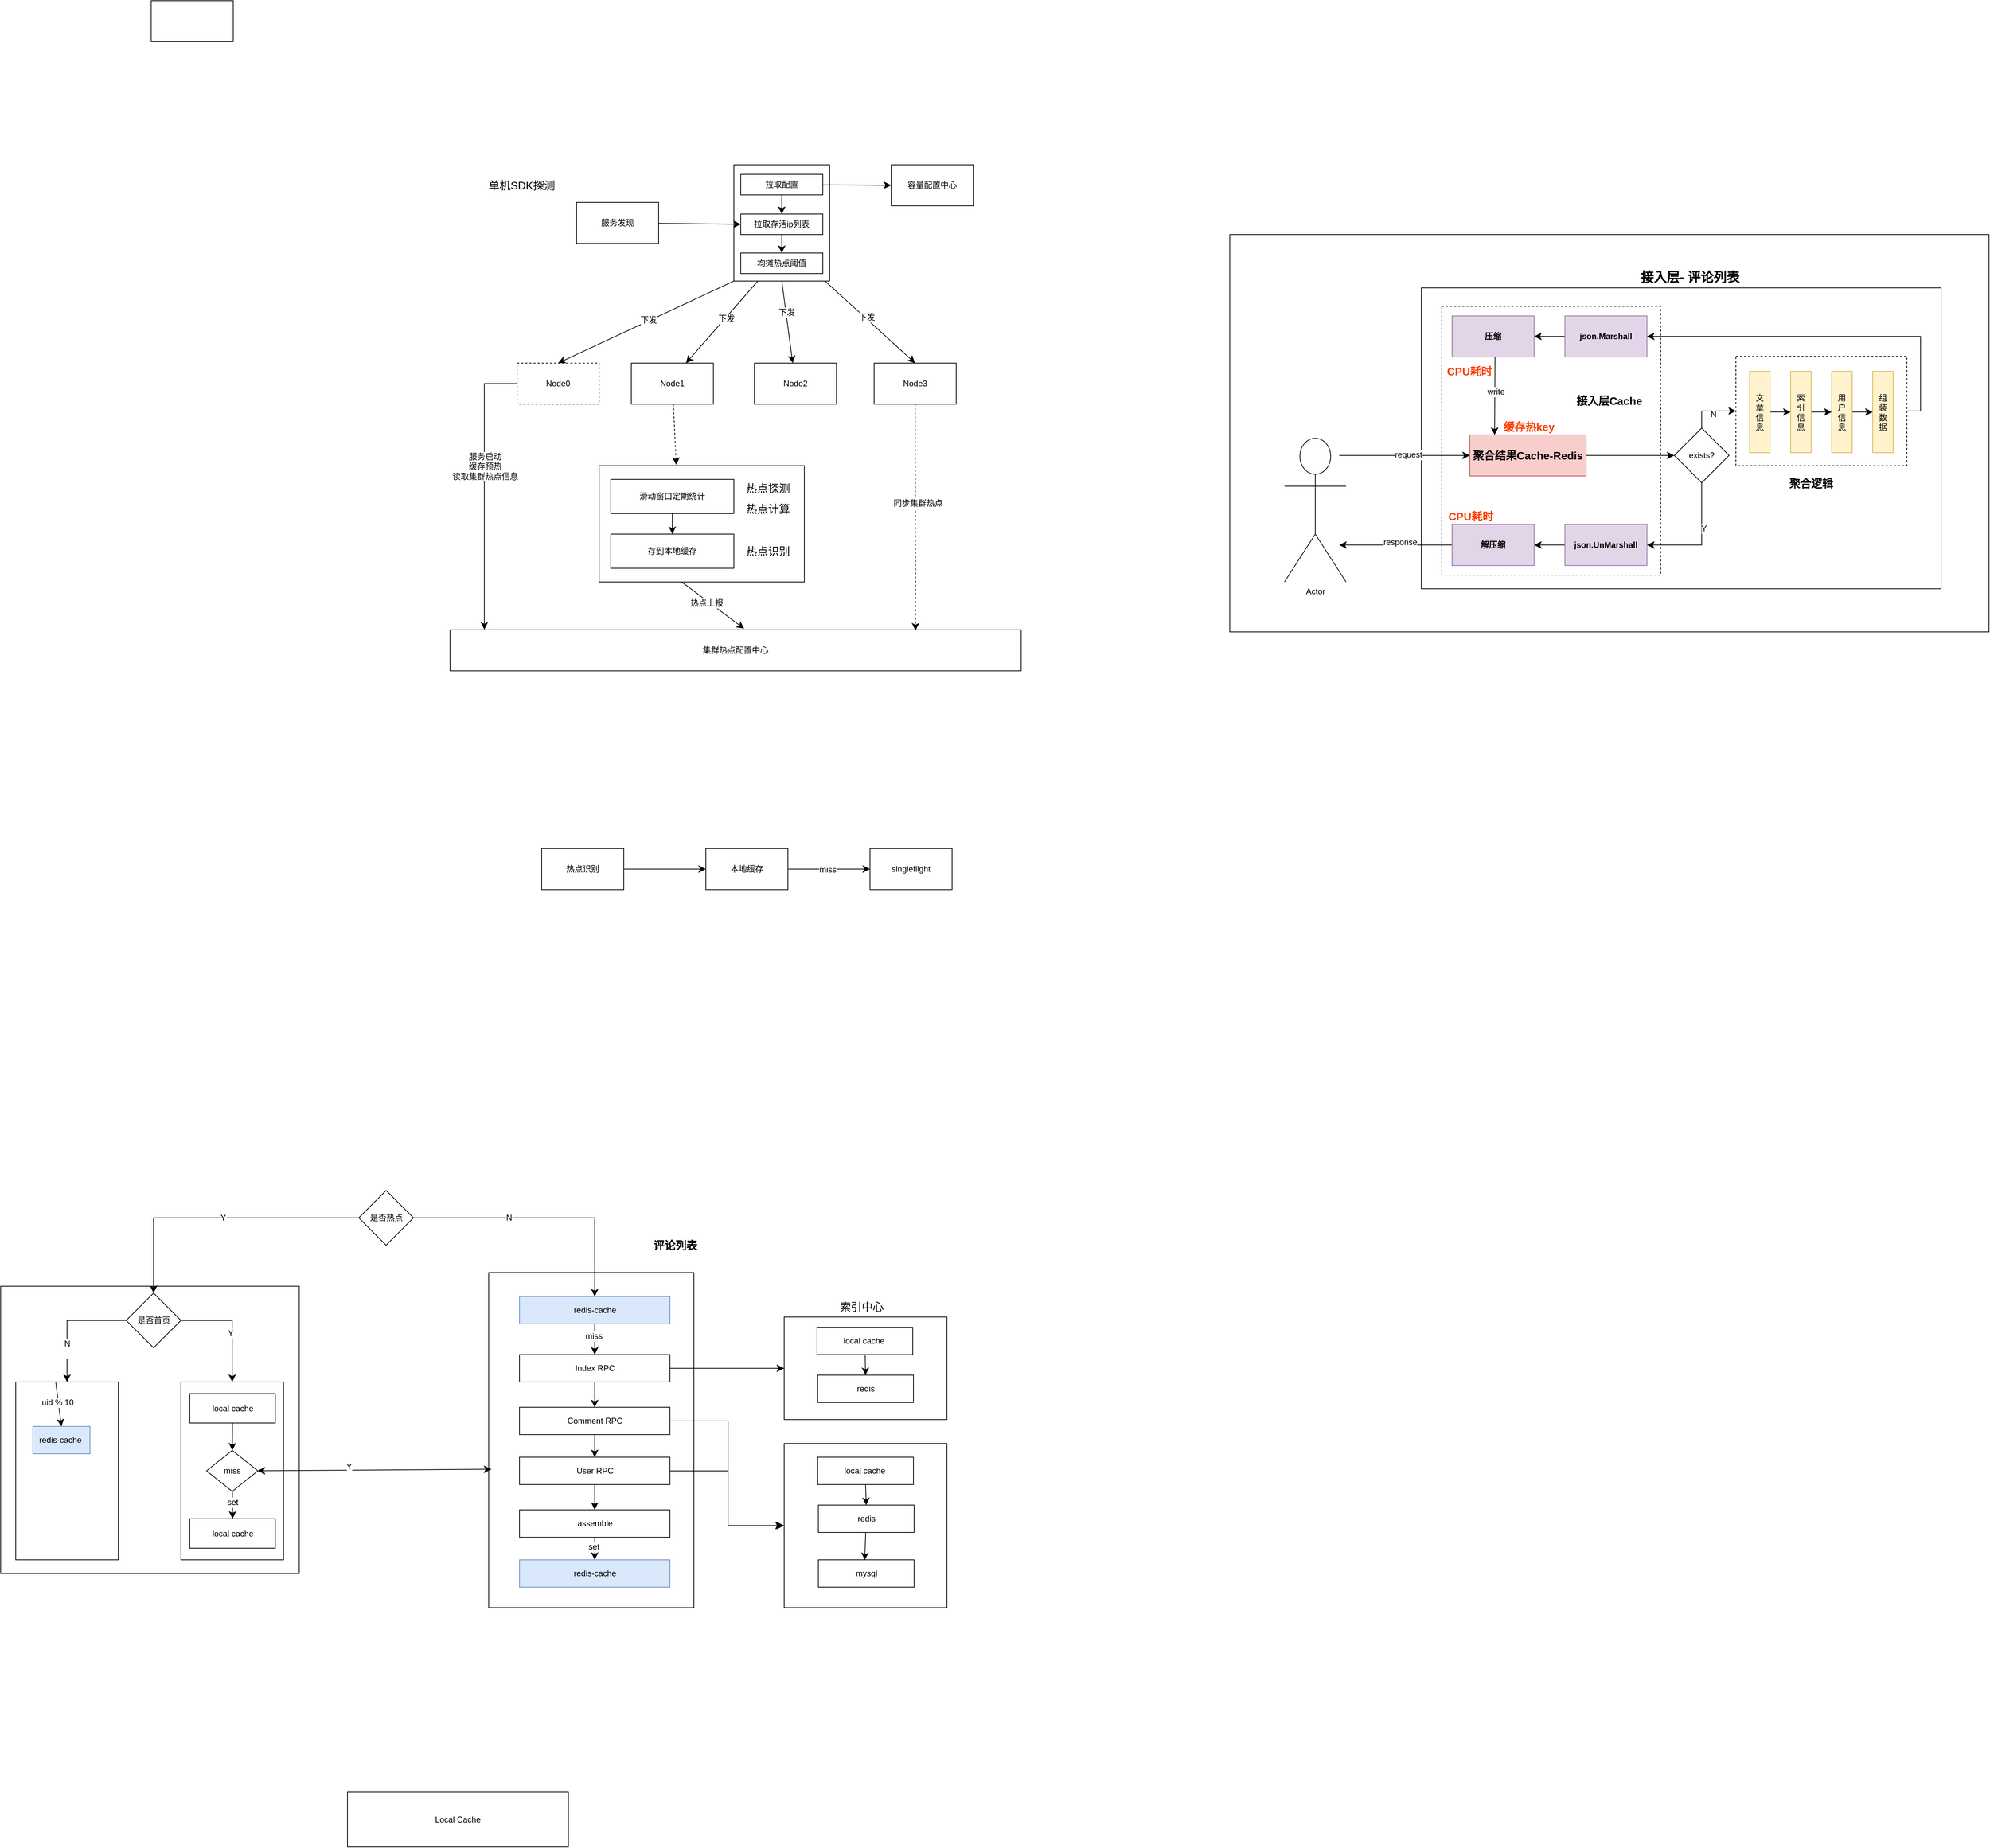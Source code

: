 <mxfile version="24.7.13">
  <diagram name="第 1 页" id="S2a_Qh1WlyxFz3XpLmjt">
    <mxGraphModel dx="2099" dy="2037" grid="1" gridSize="10" guides="1" tooltips="1" connect="1" arrows="1" fold="1" page="1" pageScale="1" pageWidth="827" pageHeight="1169" math="0" shadow="0">
      <root>
        <mxCell id="0" />
        <mxCell id="1" parent="0" />
        <mxCell id="MYXWKOjgjZzfKANsF2qz-96" value="" style="rounded=0;whiteSpace=wrap;html=1;" vertex="1" parent="1">
          <mxGeometry x="1360" y="192" width="1110" height="581" as="geometry" />
        </mxCell>
        <mxCell id="MYXWKOjgjZzfKANsF2qz-1" value="" style="rounded=0;whiteSpace=wrap;html=1;" vertex="1" parent="1">
          <mxGeometry x="1640" y="270" width="760" height="440" as="geometry" />
        </mxCell>
        <mxCell id="MYXWKOjgjZzfKANsF2qz-80" value="" style="rounded=0;whiteSpace=wrap;html=1;dashed=1;" vertex="1" parent="1">
          <mxGeometry x="1670" y="297" width="320" height="393" as="geometry" />
        </mxCell>
        <mxCell id="y-bz2ffvv3kcDiEg6pq3-2" style="edgeStyle=none;curved=1;rounded=0;orthogonalLoop=1;jettySize=auto;html=1;fontSize=12;startSize=8;endSize=8;exitX=0.25;exitY=1;exitDx=0;exitDy=0;" parent="1" source="y-bz2ffvv3kcDiEg6pq3-1" edge="1">
          <mxGeometry relative="1" as="geometry">
            <mxPoint x="565" y="380" as="targetPoint" />
          </mxGeometry>
        </mxCell>
        <mxCell id="y-bz2ffvv3kcDiEg6pq3-4" value="下发" style="edgeLabel;html=1;align=center;verticalAlign=middle;resizable=0;points=[];fontSize=12;" parent="y-bz2ffvv3kcDiEg6pq3-2" vertex="1" connectable="0">
          <mxGeometry x="-0.096" y="1" relative="1" as="geometry">
            <mxPoint as="offset" />
          </mxGeometry>
        </mxCell>
        <mxCell id="y-bz2ffvv3kcDiEg6pq3-7" style="edgeStyle=none;curved=1;rounded=0;orthogonalLoop=1;jettySize=auto;html=1;fontSize=12;startSize=8;endSize=8;exitX=0.5;exitY=1;exitDx=0;exitDy=0;" parent="1" source="y-bz2ffvv3kcDiEg6pq3-1" target="y-bz2ffvv3kcDiEg6pq3-5" edge="1">
          <mxGeometry relative="1" as="geometry" />
        </mxCell>
        <mxCell id="y-bz2ffvv3kcDiEg6pq3-16" value="下发" style="edgeLabel;html=1;align=center;verticalAlign=middle;resizable=0;points=[];fontSize=12;" parent="y-bz2ffvv3kcDiEg6pq3-7" vertex="1" connectable="0">
          <mxGeometry x="-0.231" y="1" relative="1" as="geometry">
            <mxPoint as="offset" />
          </mxGeometry>
        </mxCell>
        <mxCell id="y-bz2ffvv3kcDiEg6pq3-8" style="edgeStyle=none;curved=1;rounded=0;orthogonalLoop=1;jettySize=auto;html=1;entryX=0.5;entryY=0;entryDx=0;entryDy=0;fontSize=12;startSize=8;endSize=8;exitX=0.938;exitY=0.99;exitDx=0;exitDy=0;exitPerimeter=0;" parent="1" source="y-bz2ffvv3kcDiEg6pq3-1" target="y-bz2ffvv3kcDiEg6pq3-6" edge="1">
          <mxGeometry relative="1" as="geometry" />
        </mxCell>
        <mxCell id="y-bz2ffvv3kcDiEg6pq3-17" value="下发" style="edgeLabel;html=1;align=center;verticalAlign=middle;resizable=0;points=[];fontSize=12;" parent="y-bz2ffvv3kcDiEg6pq3-8" vertex="1" connectable="0">
          <mxGeometry x="-0.084" y="1" relative="1" as="geometry">
            <mxPoint y="-1" as="offset" />
          </mxGeometry>
        </mxCell>
        <mxCell id="AdxYsyamv9uiAGiULzO7-80" style="edgeStyle=none;curved=1;rounded=0;orthogonalLoop=1;jettySize=auto;html=1;entryX=0.5;entryY=0;entryDx=0;entryDy=0;fontSize=12;startSize=8;endSize=8;exitX=0;exitY=1;exitDx=0;exitDy=0;" parent="1" source="y-bz2ffvv3kcDiEg6pq3-1" target="AdxYsyamv9uiAGiULzO7-76" edge="1">
          <mxGeometry relative="1" as="geometry" />
        </mxCell>
        <mxCell id="AdxYsyamv9uiAGiULzO7-81" value="下发" style="edgeLabel;html=1;align=center;verticalAlign=middle;resizable=0;points=[];fontSize=12;" parent="AdxYsyamv9uiAGiULzO7-80" vertex="1" connectable="0">
          <mxGeometry x="-0.031" y="-2" relative="1" as="geometry">
            <mxPoint as="offset" />
          </mxGeometry>
        </mxCell>
        <mxCell id="y-bz2ffvv3kcDiEg6pq3-1" value="" style="rounded=0;whiteSpace=wrap;html=1;" parent="1" vertex="1">
          <mxGeometry x="635" y="90" width="140" height="170" as="geometry" />
        </mxCell>
        <mxCell id="y-bz2ffvv3kcDiEg6pq3-25" style="edgeStyle=none;curved=1;rounded=0;orthogonalLoop=1;jettySize=auto;html=1;entryX=0.376;entryY=-0.007;entryDx=0;entryDy=0;fontSize=12;startSize=8;endSize=8;dashed=1;entryPerimeter=0;" parent="1" source="y-bz2ffvv3kcDiEg6pq3-3" target="y-bz2ffvv3kcDiEg6pq3-24" edge="1">
          <mxGeometry relative="1" as="geometry" />
        </mxCell>
        <mxCell id="y-bz2ffvv3kcDiEg6pq3-3" value="Node1" style="rounded=0;whiteSpace=wrap;html=1;" parent="1" vertex="1">
          <mxGeometry x="485" y="380" width="120" height="60" as="geometry" />
        </mxCell>
        <mxCell id="y-bz2ffvv3kcDiEg6pq3-5" value="Node2" style="rounded=0;whiteSpace=wrap;html=1;" parent="1" vertex="1">
          <mxGeometry x="665" y="380" width="120" height="60" as="geometry" />
        </mxCell>
        <mxCell id="y-bz2ffvv3kcDiEg6pq3-6" value="Node3" style="rounded=0;whiteSpace=wrap;html=1;" parent="1" vertex="1">
          <mxGeometry x="840" y="380" width="120" height="60" as="geometry" />
        </mxCell>
        <mxCell id="y-bz2ffvv3kcDiEg6pq3-10" style="edgeStyle=none;curved=1;rounded=0;orthogonalLoop=1;jettySize=auto;html=1;fontSize=12;startSize=8;endSize=8;entryX=0;entryY=0.5;entryDx=0;entryDy=0;" parent="1" source="y-bz2ffvv3kcDiEg6pq3-9" target="y-bz2ffvv3kcDiEg6pq3-14" edge="1">
          <mxGeometry relative="1" as="geometry">
            <mxPoint x="625" y="220" as="targetPoint" />
          </mxGeometry>
        </mxCell>
        <mxCell id="y-bz2ffvv3kcDiEg6pq3-9" value="服务发现" style="rounded=0;whiteSpace=wrap;html=1;" parent="1" vertex="1">
          <mxGeometry x="405" y="145" width="120" height="60" as="geometry" />
        </mxCell>
        <mxCell id="y-bz2ffvv3kcDiEg6pq3-13" style="edgeStyle=none;curved=1;rounded=0;orthogonalLoop=1;jettySize=auto;html=1;entryX=0;entryY=0.5;entryDx=0;entryDy=0;fontSize=12;startSize=8;endSize=8;" parent="1" source="y-bz2ffvv3kcDiEg6pq3-11" target="y-bz2ffvv3kcDiEg6pq3-12" edge="1">
          <mxGeometry relative="1" as="geometry" />
        </mxCell>
        <mxCell id="y-bz2ffvv3kcDiEg6pq3-15" value="" style="edgeStyle=none;curved=1;rounded=0;orthogonalLoop=1;jettySize=auto;html=1;fontSize=12;startSize=8;endSize=8;" parent="1" source="y-bz2ffvv3kcDiEg6pq3-11" target="y-bz2ffvv3kcDiEg6pq3-14" edge="1">
          <mxGeometry relative="1" as="geometry" />
        </mxCell>
        <mxCell id="y-bz2ffvv3kcDiEg6pq3-11" value="拉取配置" style="rounded=0;whiteSpace=wrap;html=1;" parent="1" vertex="1">
          <mxGeometry x="645" y="104" width="120" height="30" as="geometry" />
        </mxCell>
        <mxCell id="y-bz2ffvv3kcDiEg6pq3-12" value="容量配置中心" style="rounded=0;whiteSpace=wrap;html=1;" parent="1" vertex="1">
          <mxGeometry x="865" y="90" width="120" height="60" as="geometry" />
        </mxCell>
        <mxCell id="y-bz2ffvv3kcDiEg6pq3-21" style="edgeStyle=none;curved=1;rounded=0;orthogonalLoop=1;jettySize=auto;html=1;entryX=0.5;entryY=0;entryDx=0;entryDy=0;fontSize=12;startSize=8;endSize=8;" parent="1" source="y-bz2ffvv3kcDiEg6pq3-14" target="y-bz2ffvv3kcDiEg6pq3-18" edge="1">
          <mxGeometry relative="1" as="geometry" />
        </mxCell>
        <mxCell id="y-bz2ffvv3kcDiEg6pq3-14" value="拉取存活ip列表" style="rounded=0;whiteSpace=wrap;html=1;" parent="1" vertex="1">
          <mxGeometry x="645" y="162" width="120" height="30" as="geometry" />
        </mxCell>
        <mxCell id="y-bz2ffvv3kcDiEg6pq3-18" value="均摊热点阈值" style="rounded=0;whiteSpace=wrap;html=1;" parent="1" vertex="1">
          <mxGeometry x="645" y="219" width="120" height="30" as="geometry" />
        </mxCell>
        <mxCell id="y-bz2ffvv3kcDiEg6pq3-20" value="单机SDK探测" style="text;html=1;align=center;verticalAlign=middle;whiteSpace=wrap;rounded=0;fontSize=16;" parent="1" vertex="1">
          <mxGeometry x="275" y="95" width="100" height="50" as="geometry" />
        </mxCell>
        <mxCell id="y-bz2ffvv3kcDiEg6pq3-31" value="" style="edgeStyle=none;curved=1;rounded=0;orthogonalLoop=1;jettySize=auto;html=1;fontSize=12;startSize=8;endSize=8;exitX=0.397;exitY=0.993;exitDx=0;exitDy=0;exitPerimeter=0;entryX=0.515;entryY=-0.028;entryDx=0;entryDy=0;entryPerimeter=0;" parent="1" source="y-bz2ffvv3kcDiEg6pq3-24" target="y-bz2ffvv3kcDiEg6pq3-30" edge="1">
          <mxGeometry relative="1" as="geometry" />
        </mxCell>
        <mxCell id="y-bz2ffvv3kcDiEg6pq3-35" value="热点上报" style="edgeLabel;html=1;align=center;verticalAlign=middle;resizable=0;points=[];fontSize=12;" parent="y-bz2ffvv3kcDiEg6pq3-31" vertex="1" connectable="0">
          <mxGeometry x="-0.159" y="-3" relative="1" as="geometry">
            <mxPoint as="offset" />
          </mxGeometry>
        </mxCell>
        <mxCell id="y-bz2ffvv3kcDiEg6pq3-24" value="" style="rounded=0;whiteSpace=wrap;html=1;" parent="1" vertex="1">
          <mxGeometry x="438" y="530" width="300" height="170" as="geometry" />
        </mxCell>
        <mxCell id="y-bz2ffvv3kcDiEg6pq3-28" value="" style="edgeStyle=none;curved=1;rounded=0;orthogonalLoop=1;jettySize=auto;html=1;fontSize=12;startSize=8;endSize=8;" parent="1" source="y-bz2ffvv3kcDiEg6pq3-26" target="y-bz2ffvv3kcDiEg6pq3-27" edge="1">
          <mxGeometry relative="1" as="geometry" />
        </mxCell>
        <mxCell id="y-bz2ffvv3kcDiEg6pq3-26" value="滑动窗口定期统计" style="rounded=0;whiteSpace=wrap;html=1;" parent="1" vertex="1">
          <mxGeometry x="455" y="550" width="180" height="50" as="geometry" />
        </mxCell>
        <mxCell id="y-bz2ffvv3kcDiEg6pq3-27" value="存到本地缓存" style="rounded=0;whiteSpace=wrap;html=1;" parent="1" vertex="1">
          <mxGeometry x="455" y="630" width="180" height="50" as="geometry" />
        </mxCell>
        <mxCell id="y-bz2ffvv3kcDiEg6pq3-30" value="集群热点配置中心" style="whiteSpace=wrap;html=1;rounded=0;" parent="1" vertex="1">
          <mxGeometry x="220" y="770" width="835" height="60" as="geometry" />
        </mxCell>
        <mxCell id="y-bz2ffvv3kcDiEg6pq3-36" value="热点计算" style="text;html=1;align=center;verticalAlign=middle;whiteSpace=wrap;rounded=0;fontSize=16;" parent="1" vertex="1">
          <mxGeometry x="645" y="578" width="80" height="30" as="geometry" />
        </mxCell>
        <mxCell id="y-bz2ffvv3kcDiEg6pq3-37" value="热点探测" style="text;html=1;align=center;verticalAlign=middle;whiteSpace=wrap;rounded=0;fontSize=16;" parent="1" vertex="1">
          <mxGeometry x="645" y="548" width="80" height="30" as="geometry" />
        </mxCell>
        <mxCell id="y-bz2ffvv3kcDiEg6pq3-38" value="热点识别" style="text;html=1;align=center;verticalAlign=middle;whiteSpace=wrap;rounded=0;fontSize=16;" parent="1" vertex="1">
          <mxGeometry x="645" y="640" width="80" height="30" as="geometry" />
        </mxCell>
        <mxCell id="AdxYsyamv9uiAGiULzO7-1" value="" style="rounded=0;whiteSpace=wrap;html=1;" parent="1" vertex="1">
          <mxGeometry x="276.5" y="1710" width="300" height="490" as="geometry" />
        </mxCell>
        <mxCell id="AdxYsyamv9uiAGiULzO7-2" value="&lt;b style=&quot;&quot;&gt;&lt;font style=&quot;font-size: 16px;&quot;&gt;评论列表&lt;/font&gt;&lt;/b&gt;" style="text;html=1;align=center;verticalAlign=middle;whiteSpace=wrap;rounded=0;fontSize=16;" parent="1" vertex="1">
          <mxGeometry x="461.5" y="1640" width="175" height="60" as="geometry" />
        </mxCell>
        <mxCell id="AdxYsyamv9uiAGiULzO7-5" value="" style="edgeStyle=none;curved=1;rounded=0;orthogonalLoop=1;jettySize=auto;html=1;fontSize=12;startSize=8;endSize=8;" parent="1" source="AdxYsyamv9uiAGiULzO7-3" target="AdxYsyamv9uiAGiULzO7-4" edge="1">
          <mxGeometry relative="1" as="geometry" />
        </mxCell>
        <mxCell id="AdxYsyamv9uiAGiULzO7-14" value="" style="edgeStyle=none;curved=1;rounded=0;orthogonalLoop=1;jettySize=auto;html=1;fontSize=12;startSize=8;endSize=8;" parent="1" source="AdxYsyamv9uiAGiULzO7-3" target="AdxYsyamv9uiAGiULzO7-13" edge="1">
          <mxGeometry relative="1" as="geometry" />
        </mxCell>
        <mxCell id="AdxYsyamv9uiAGiULzO7-3" value="Index RPC" style="rounded=0;whiteSpace=wrap;html=1;" parent="1" vertex="1">
          <mxGeometry x="321.5" y="1830" width="220" height="40" as="geometry" />
        </mxCell>
        <mxCell id="AdxYsyamv9uiAGiULzO7-7" value="" style="edgeStyle=none;curved=1;rounded=0;orthogonalLoop=1;jettySize=auto;html=1;fontSize=12;startSize=8;endSize=8;" parent="1" source="AdxYsyamv9uiAGiULzO7-4" target="AdxYsyamv9uiAGiULzO7-6" edge="1">
          <mxGeometry relative="1" as="geometry" />
        </mxCell>
        <mxCell id="AdxYsyamv9uiAGiULzO7-21" style="edgeStyle=orthogonalEdgeStyle;rounded=0;orthogonalLoop=1;jettySize=auto;html=1;entryX=0;entryY=0.5;entryDx=0;entryDy=0;fontSize=12;startSize=8;endSize=8;exitX=1;exitY=0.5;exitDx=0;exitDy=0;" parent="1" source="AdxYsyamv9uiAGiULzO7-4" target="AdxYsyamv9uiAGiULzO7-20" edge="1">
          <mxGeometry relative="1" as="geometry">
            <Array as="points">
              <mxPoint x="626.5" y="1927" />
              <mxPoint x="626.5" y="2080" />
            </Array>
          </mxGeometry>
        </mxCell>
        <mxCell id="AdxYsyamv9uiAGiULzO7-4" value="Comment RPC" style="rounded=0;whiteSpace=wrap;html=1;" parent="1" vertex="1">
          <mxGeometry x="321.5" y="1907" width="220" height="40" as="geometry" />
        </mxCell>
        <mxCell id="AdxYsyamv9uiAGiULzO7-9" value="" style="edgeStyle=none;curved=1;rounded=0;orthogonalLoop=1;jettySize=auto;html=1;fontSize=12;startSize=8;endSize=8;" parent="1" source="AdxYsyamv9uiAGiULzO7-6" target="AdxYsyamv9uiAGiULzO7-8" edge="1">
          <mxGeometry relative="1" as="geometry" />
        </mxCell>
        <mxCell id="AdxYsyamv9uiAGiULzO7-22" style="edgeStyle=orthogonalEdgeStyle;rounded=0;orthogonalLoop=1;jettySize=auto;html=1;fontSize=12;startSize=8;endSize=8;" parent="1" source="AdxYsyamv9uiAGiULzO7-6" edge="1">
          <mxGeometry relative="1" as="geometry">
            <mxPoint x="706.5" y="2080" as="targetPoint" />
            <Array as="points">
              <mxPoint x="626.5" y="2000" />
              <mxPoint x="626.5" y="2080" />
            </Array>
          </mxGeometry>
        </mxCell>
        <mxCell id="AdxYsyamv9uiAGiULzO7-6" value="User RPC" style="rounded=0;whiteSpace=wrap;html=1;" parent="1" vertex="1">
          <mxGeometry x="321.5" y="1980" width="220" height="40" as="geometry" />
        </mxCell>
        <mxCell id="AdxYsyamv9uiAGiULzO7-11" value="" style="edgeStyle=none;curved=1;rounded=0;orthogonalLoop=1;jettySize=auto;html=1;fontSize=12;startSize=8;endSize=8;" parent="1" source="AdxYsyamv9uiAGiULzO7-8" target="AdxYsyamv9uiAGiULzO7-10" edge="1">
          <mxGeometry relative="1" as="geometry" />
        </mxCell>
        <mxCell id="AdxYsyamv9uiAGiULzO7-35" value="set" style="edgeLabel;html=1;align=center;verticalAlign=middle;resizable=0;points=[];fontSize=12;" parent="AdxYsyamv9uiAGiULzO7-11" vertex="1" connectable="0">
          <mxGeometry x="-0.189" y="-2" relative="1" as="geometry">
            <mxPoint as="offset" />
          </mxGeometry>
        </mxCell>
        <mxCell id="AdxYsyamv9uiAGiULzO7-8" value="assemble" style="rounded=0;whiteSpace=wrap;html=1;" parent="1" vertex="1">
          <mxGeometry x="321.5" y="2057" width="220" height="40" as="geometry" />
        </mxCell>
        <mxCell id="AdxYsyamv9uiAGiULzO7-10" value="redis-cache" style="rounded=0;whiteSpace=wrap;html=1;fillColor=#dae8fc;strokeColor=#6c8ebf;" parent="1" vertex="1">
          <mxGeometry x="321.5" y="2130" width="220" height="40" as="geometry" />
        </mxCell>
        <mxCell id="AdxYsyamv9uiAGiULzO7-13" value="" style="whiteSpace=wrap;html=1;rounded=0;" parent="1" vertex="1">
          <mxGeometry x="708.5" y="1775" width="238" height="150" as="geometry" />
        </mxCell>
        <mxCell id="AdxYsyamv9uiAGiULzO7-16" value="索引中心" style="text;html=1;align=center;verticalAlign=middle;whiteSpace=wrap;rounded=0;fontSize=16;" parent="1" vertex="1">
          <mxGeometry x="776.5" y="1745" width="90" height="30" as="geometry" />
        </mxCell>
        <mxCell id="AdxYsyamv9uiAGiULzO7-31" value="" style="edgeStyle=none;curved=1;rounded=0;orthogonalLoop=1;jettySize=auto;html=1;fontSize=12;startSize=8;endSize=8;entryX=0.5;entryY=0;entryDx=0;entryDy=0;" parent="1" source="AdxYsyamv9uiAGiULzO7-17" target="AdxYsyamv9uiAGiULzO7-18" edge="1">
          <mxGeometry relative="1" as="geometry" />
        </mxCell>
        <mxCell id="AdxYsyamv9uiAGiULzO7-17" value="local cache&amp;nbsp;" style="rounded=0;whiteSpace=wrap;html=1;" parent="1" vertex="1">
          <mxGeometry x="756.5" y="1790" width="140" height="40" as="geometry" />
        </mxCell>
        <mxCell id="AdxYsyamv9uiAGiULzO7-18" value="redis" style="rounded=0;whiteSpace=wrap;html=1;" parent="1" vertex="1">
          <mxGeometry x="757.5" y="1860" width="140" height="40" as="geometry" />
        </mxCell>
        <mxCell id="AdxYsyamv9uiAGiULzO7-20" value="" style="rounded=0;whiteSpace=wrap;html=1;" parent="1" vertex="1">
          <mxGeometry x="708.5" y="1960" width="238" height="240" as="geometry" />
        </mxCell>
        <mxCell id="AdxYsyamv9uiAGiULzO7-32" style="edgeStyle=none;curved=1;rounded=0;orthogonalLoop=1;jettySize=auto;html=1;fontSize=12;startSize=8;endSize=8;exitX=0.5;exitY=1;exitDx=0;exitDy=0;entryX=0.5;entryY=0;entryDx=0;entryDy=0;" parent="1" source="AdxYsyamv9uiAGiULzO7-23" target="AdxYsyamv9uiAGiULzO7-24" edge="1">
          <mxGeometry relative="1" as="geometry" />
        </mxCell>
        <mxCell id="AdxYsyamv9uiAGiULzO7-23" value="local cache&amp;nbsp;" style="rounded=0;whiteSpace=wrap;html=1;" parent="1" vertex="1">
          <mxGeometry x="757.5" y="1980" width="140" height="40" as="geometry" />
        </mxCell>
        <mxCell id="AdxYsyamv9uiAGiULzO7-33" style="edgeStyle=none;curved=1;rounded=0;orthogonalLoop=1;jettySize=auto;html=1;fontSize=12;startSize=8;endSize=8;entryX=0.484;entryY=0.009;entryDx=0;entryDy=0;entryPerimeter=0;" parent="1" source="AdxYsyamv9uiAGiULzO7-24" target="AdxYsyamv9uiAGiULzO7-25" edge="1">
          <mxGeometry relative="1" as="geometry" />
        </mxCell>
        <mxCell id="AdxYsyamv9uiAGiULzO7-24" value="redis" style="rounded=0;whiteSpace=wrap;html=1;" parent="1" vertex="1">
          <mxGeometry x="758.5" y="2050" width="140" height="40" as="geometry" />
        </mxCell>
        <mxCell id="AdxYsyamv9uiAGiULzO7-25" value="mysql" style="rounded=0;whiteSpace=wrap;html=1;" parent="1" vertex="1">
          <mxGeometry x="758.5" y="2130" width="140" height="40" as="geometry" />
        </mxCell>
        <mxCell id="AdxYsyamv9uiAGiULzO7-37" style="edgeStyle=none;curved=1;rounded=0;orthogonalLoop=1;jettySize=auto;html=1;fontSize=12;startSize=8;endSize=8;entryX=0.5;entryY=0;entryDx=0;entryDy=0;" parent="1" source="AdxYsyamv9uiAGiULzO7-36" target="AdxYsyamv9uiAGiULzO7-3" edge="1">
          <mxGeometry relative="1" as="geometry" />
        </mxCell>
        <mxCell id="AdxYsyamv9uiAGiULzO7-38" value="miss" style="edgeLabel;html=1;align=center;verticalAlign=middle;resizable=0;points=[];fontSize=12;" parent="AdxYsyamv9uiAGiULzO7-37" vertex="1" connectable="0">
          <mxGeometry x="-0.214" y="-2" relative="1" as="geometry">
            <mxPoint as="offset" />
          </mxGeometry>
        </mxCell>
        <mxCell id="AdxYsyamv9uiAGiULzO7-36" value="redis-cache" style="rounded=0;whiteSpace=wrap;html=1;fillColor=#dae8fc;strokeColor=#6c8ebf;" parent="1" vertex="1">
          <mxGeometry x="321.5" y="1745" width="220" height="40" as="geometry" />
        </mxCell>
        <mxCell id="AdxYsyamv9uiAGiULzO7-39" value="" style="endArrow=classic;html=1;rounded=0;fontSize=12;startSize=8;endSize=8;exitX=1;exitY=0.5;exitDx=0;exitDy=0;edgeStyle=orthogonalEdgeStyle;" parent="1" source="AdxYsyamv9uiAGiULzO7-41" target="AdxYsyamv9uiAGiULzO7-36" edge="1">
          <mxGeometry width="50" height="50" relative="1" as="geometry">
            <mxPoint x="-13.5" y="1765" as="sourcePoint" />
            <mxPoint x="-13.5" y="1830" as="targetPoint" />
          </mxGeometry>
        </mxCell>
        <mxCell id="AdxYsyamv9uiAGiULzO7-42" value="N" style="edgeLabel;html=1;align=center;verticalAlign=middle;resizable=0;points=[];fontSize=12;" parent="AdxYsyamv9uiAGiULzO7-39" vertex="1" connectable="0">
          <mxGeometry x="-0.267" relative="1" as="geometry">
            <mxPoint as="offset" />
          </mxGeometry>
        </mxCell>
        <mxCell id="AdxYsyamv9uiAGiULzO7-41" value="是否热点" style="rhombus;whiteSpace=wrap;html=1;" parent="1" vertex="1">
          <mxGeometry x="86.5" y="1590" width="80" height="80" as="geometry" />
        </mxCell>
        <mxCell id="AdxYsyamv9uiAGiULzO7-44" value="" style="rounded=0;whiteSpace=wrap;html=1;" parent="1" vertex="1">
          <mxGeometry x="-437" y="1730" width="436.5" height="420" as="geometry" />
        </mxCell>
        <mxCell id="AdxYsyamv9uiAGiULzO7-50" value="" style="edgeStyle=orthogonalEdgeStyle;rounded=0;orthogonalLoop=1;jettySize=auto;html=1;fontSize=12;startSize=8;endSize=8;exitX=1;exitY=0.5;exitDx=0;exitDy=0;entryX=0.5;entryY=0;entryDx=0;entryDy=0;" parent="1" source="AdxYsyamv9uiAGiULzO7-47" target="AdxYsyamv9uiAGiULzO7-49" edge="1">
          <mxGeometry relative="1" as="geometry" />
        </mxCell>
        <mxCell id="AdxYsyamv9uiAGiULzO7-62" value="Y" style="edgeLabel;html=1;align=center;verticalAlign=middle;resizable=0;points=[];fontSize=12;" parent="AdxYsyamv9uiAGiULzO7-50" vertex="1" connectable="0">
          <mxGeometry x="0.142" y="-3" relative="1" as="geometry">
            <mxPoint as="offset" />
          </mxGeometry>
        </mxCell>
        <mxCell id="AdxYsyamv9uiAGiULzO7-47" value="是否首页" style="rhombus;whiteSpace=wrap;html=1;" parent="1" vertex="1">
          <mxGeometry x="-253.5" y="1740" width="80" height="80" as="geometry" />
        </mxCell>
        <mxCell id="AdxYsyamv9uiAGiULzO7-43" style="edgeStyle=orthogonalEdgeStyle;rounded=0;orthogonalLoop=1;jettySize=auto;html=1;fontSize=12;startSize=8;endSize=8;entryX=0.5;entryY=0;entryDx=0;entryDy=0;" parent="1" source="AdxYsyamv9uiAGiULzO7-41" target="AdxYsyamv9uiAGiULzO7-47" edge="1">
          <mxGeometry relative="1" as="geometry">
            <mxPoint x="-253.5" y="1765" as="targetPoint" />
          </mxGeometry>
        </mxCell>
        <mxCell id="AdxYsyamv9uiAGiULzO7-45" value="Y" style="edgeLabel;html=1;align=center;verticalAlign=middle;resizable=0;points=[];fontSize=12;" parent="AdxYsyamv9uiAGiULzO7-43" vertex="1" connectable="0">
          <mxGeometry x="-0.032" relative="1" as="geometry">
            <mxPoint as="offset" />
          </mxGeometry>
        </mxCell>
        <mxCell id="AdxYsyamv9uiAGiULzO7-49" value="" style="whiteSpace=wrap;html=1;" parent="1" vertex="1">
          <mxGeometry x="-173.5" y="1870" width="150" height="260" as="geometry" />
        </mxCell>
        <mxCell id="AdxYsyamv9uiAGiULzO7-54" value="" style="edgeStyle=none;curved=1;rounded=0;orthogonalLoop=1;jettySize=auto;html=1;fontSize=12;startSize=8;endSize=8;" parent="1" source="AdxYsyamv9uiAGiULzO7-51" target="AdxYsyamv9uiAGiULzO7-53" edge="1">
          <mxGeometry relative="1" as="geometry" />
        </mxCell>
        <mxCell id="AdxYsyamv9uiAGiULzO7-51" value="local cache" style="rounded=0;whiteSpace=wrap;html=1;" parent="1" vertex="1">
          <mxGeometry x="-160.5" y="1887" width="125" height="43" as="geometry" />
        </mxCell>
        <mxCell id="AdxYsyamv9uiAGiULzO7-64" value="" style="edgeStyle=none;curved=1;rounded=0;orthogonalLoop=1;jettySize=auto;html=1;fontSize=12;startSize=8;endSize=8;entryX=0.5;entryY=0;entryDx=0;entryDy=0;" parent="1" source="AdxYsyamv9uiAGiULzO7-53" target="AdxYsyamv9uiAGiULzO7-65" edge="1">
          <mxGeometry relative="1" as="geometry">
            <mxPoint x="-99.5" y="2060.0" as="targetPoint" />
          </mxGeometry>
        </mxCell>
        <mxCell id="AdxYsyamv9uiAGiULzO7-66" value="set" style="edgeLabel;html=1;align=center;verticalAlign=middle;resizable=0;points=[];fontSize=12;" parent="AdxYsyamv9uiAGiULzO7-64" vertex="1" connectable="0">
          <mxGeometry x="-0.256" relative="1" as="geometry">
            <mxPoint y="1" as="offset" />
          </mxGeometry>
        </mxCell>
        <mxCell id="AdxYsyamv9uiAGiULzO7-53" value="miss" style="rhombus;whiteSpace=wrap;html=1;" parent="1" vertex="1">
          <mxGeometry x="-136" y="1970" width="75" height="60" as="geometry" />
        </mxCell>
        <mxCell id="AdxYsyamv9uiAGiULzO7-55" style="edgeStyle=none;curved=1;rounded=0;orthogonalLoop=1;jettySize=auto;html=1;entryX=0.013;entryY=0.587;entryDx=0;entryDy=0;entryPerimeter=0;fontSize=12;startSize=8;endSize=8;startArrow=classic;startFill=1;" parent="1" source="AdxYsyamv9uiAGiULzO7-53" target="AdxYsyamv9uiAGiULzO7-1" edge="1">
          <mxGeometry relative="1" as="geometry" />
        </mxCell>
        <mxCell id="AdxYsyamv9uiAGiULzO7-56" value="Y" style="edgeLabel;html=1;align=center;verticalAlign=middle;resizable=0;points=[];fontSize=12;" parent="AdxYsyamv9uiAGiULzO7-55" vertex="1" connectable="0">
          <mxGeometry x="-0.228" y="5" relative="1" as="geometry">
            <mxPoint x="1" as="offset" />
          </mxGeometry>
        </mxCell>
        <mxCell id="AdxYsyamv9uiAGiULzO7-60" value="" style="whiteSpace=wrap;html=1;" parent="1" vertex="1">
          <mxGeometry x="-415" y="1870" width="150" height="260" as="geometry" />
        </mxCell>
        <mxCell id="AdxYsyamv9uiAGiULzO7-61" style="edgeStyle=orthogonalEdgeStyle;rounded=0;orthogonalLoop=1;jettySize=auto;html=1;entryX=0.5;entryY=0;entryDx=0;entryDy=0;fontSize=12;startSize=8;endSize=8;exitX=0;exitY=0.5;exitDx=0;exitDy=0;" parent="1" source="AdxYsyamv9uiAGiULzO7-47" target="AdxYsyamv9uiAGiULzO7-60" edge="1">
          <mxGeometry relative="1" as="geometry" />
        </mxCell>
        <mxCell id="AdxYsyamv9uiAGiULzO7-68" value="N&lt;div&gt;&lt;br&gt;&lt;/div&gt;" style="edgeLabel;html=1;align=center;verticalAlign=middle;resizable=0;points=[];fontSize=12;" parent="AdxYsyamv9uiAGiULzO7-61" vertex="1" connectable="0">
          <mxGeometry x="0.425" y="2" relative="1" as="geometry">
            <mxPoint x="-2" y="1" as="offset" />
          </mxGeometry>
        </mxCell>
        <mxCell id="AdxYsyamv9uiAGiULzO7-65" value="local cache" style="rounded=0;whiteSpace=wrap;html=1;" parent="1" vertex="1">
          <mxGeometry x="-160.5" y="2070" width="125" height="43" as="geometry" />
        </mxCell>
        <mxCell id="AdxYsyamv9uiAGiULzO7-69" value="redis-cache&amp;nbsp;" style="rounded=0;whiteSpace=wrap;html=1;fillColor=#dae8fc;strokeColor=#6c8ebf;" parent="1" vertex="1">
          <mxGeometry x="-390" y="1935" width="83.5" height="40" as="geometry" />
        </mxCell>
        <mxCell id="AdxYsyamv9uiAGiULzO7-70" style="edgeStyle=none;curved=1;rounded=0;orthogonalLoop=1;jettySize=auto;html=1;exitX=0.5;exitY=0;exitDx=0;exitDy=0;fontSize=12;startSize=8;endSize=8;" parent="1" source="AdxYsyamv9uiAGiULzO7-60" target="AdxYsyamv9uiAGiULzO7-60" edge="1">
          <mxGeometry relative="1" as="geometry" />
        </mxCell>
        <mxCell id="AdxYsyamv9uiAGiULzO7-71" value="" style="endArrow=classic;html=1;rounded=0;fontSize=12;startSize=8;endSize=8;curved=1;entryX=0.5;entryY=0;entryDx=0;entryDy=0;" parent="1" source="AdxYsyamv9uiAGiULzO7-60" target="AdxYsyamv9uiAGiULzO7-69" edge="1">
          <mxGeometry width="50" height="50" relative="1" as="geometry">
            <mxPoint x="-220" y="1930" as="sourcePoint" />
            <mxPoint x="-170" y="1880" as="targetPoint" />
          </mxGeometry>
        </mxCell>
        <mxCell id="AdxYsyamv9uiAGiULzO7-72" value="uid % 10" style="edgeLabel;html=1;align=center;verticalAlign=middle;resizable=0;points=[];fontSize=12;" parent="AdxYsyamv9uiAGiULzO7-71" vertex="1" connectable="0">
          <mxGeometry x="-0.103" y="-1" relative="1" as="geometry">
            <mxPoint as="offset" />
          </mxGeometry>
        </mxCell>
        <mxCell id="AdxYsyamv9uiAGiULzO7-73" value="Local Cache" style="rounded=0;whiteSpace=wrap;html=1;" parent="1" vertex="1">
          <mxGeometry x="70" y="2470" width="323" height="80" as="geometry" />
        </mxCell>
        <mxCell id="AdxYsyamv9uiAGiULzO7-74" style="edgeStyle=none;curved=1;rounded=0;orthogonalLoop=1;jettySize=auto;html=1;entryX=0.815;entryY=0.017;entryDx=0;entryDy=0;entryPerimeter=0;fontSize=12;startSize=8;endSize=8;dashed=1;" parent="1" source="y-bz2ffvv3kcDiEg6pq3-6" target="y-bz2ffvv3kcDiEg6pq3-30" edge="1">
          <mxGeometry relative="1" as="geometry" />
        </mxCell>
        <mxCell id="AdxYsyamv9uiAGiULzO7-75" value="同步集群热点" style="edgeLabel;html=1;align=center;verticalAlign=middle;resizable=0;points=[];fontSize=12;" parent="AdxYsyamv9uiAGiULzO7-74" vertex="1" connectable="0">
          <mxGeometry x="-0.125" y="3" relative="1" as="geometry">
            <mxPoint as="offset" />
          </mxGeometry>
        </mxCell>
        <mxCell id="AdxYsyamv9uiAGiULzO7-76" value="Node0" style="rounded=0;whiteSpace=wrap;html=1;dashed=1;" parent="1" vertex="1">
          <mxGeometry x="318" y="380" width="120" height="60" as="geometry" />
        </mxCell>
        <mxCell id="AdxYsyamv9uiAGiULzO7-78" style="edgeStyle=orthogonalEdgeStyle;rounded=0;orthogonalLoop=1;jettySize=auto;html=1;entryX=0.06;entryY=-0.006;entryDx=0;entryDy=0;entryPerimeter=0;fontSize=12;startSize=8;endSize=8;exitX=0;exitY=0.5;exitDx=0;exitDy=0;" parent="1" source="AdxYsyamv9uiAGiULzO7-76" target="y-bz2ffvv3kcDiEg6pq3-30" edge="1">
          <mxGeometry relative="1" as="geometry">
            <Array as="points">
              <mxPoint x="270" y="410" />
            </Array>
          </mxGeometry>
        </mxCell>
        <mxCell id="AdxYsyamv9uiAGiULzO7-79" value="服务启动&lt;br&gt;缓存预热&lt;br&gt;读取集群热点信息" style="edgeLabel;html=1;align=center;verticalAlign=middle;resizable=0;points=[];fontSize=12;" parent="AdxYsyamv9uiAGiULzO7-78" vertex="1" connectable="0">
          <mxGeometry x="-0.174" y="1" relative="1" as="geometry">
            <mxPoint as="offset" />
          </mxGeometry>
        </mxCell>
        <mxCell id="AdxYsyamv9uiAGiULzO7-83" value="" style="rounded=0;whiteSpace=wrap;html=1;" parent="1" vertex="1">
          <mxGeometry x="-217" y="-150" width="120" height="60" as="geometry" />
        </mxCell>
        <mxCell id="AdxYsyamv9uiAGiULzO7-86" value="" style="edgeStyle=none;curved=1;rounded=0;orthogonalLoop=1;jettySize=auto;html=1;fontSize=12;startSize=8;endSize=8;" parent="1" source="AdxYsyamv9uiAGiULzO7-84" target="AdxYsyamv9uiAGiULzO7-85" edge="1">
          <mxGeometry relative="1" as="geometry" />
        </mxCell>
        <mxCell id="AdxYsyamv9uiAGiULzO7-84" value="热点识别" style="rounded=0;whiteSpace=wrap;html=1;" parent="1" vertex="1">
          <mxGeometry x="354" y="1090" width="120" height="60" as="geometry" />
        </mxCell>
        <mxCell id="AdxYsyamv9uiAGiULzO7-88" value="" style="edgeStyle=none;curved=1;rounded=0;orthogonalLoop=1;jettySize=auto;html=1;fontSize=12;startSize=8;endSize=8;" parent="1" source="AdxYsyamv9uiAGiULzO7-85" target="AdxYsyamv9uiAGiULzO7-87" edge="1">
          <mxGeometry relative="1" as="geometry" />
        </mxCell>
        <mxCell id="AdxYsyamv9uiAGiULzO7-90" value="miss" style="edgeLabel;html=1;align=center;verticalAlign=middle;resizable=0;points=[];fontSize=12;" parent="AdxYsyamv9uiAGiULzO7-88" vertex="1" connectable="0">
          <mxGeometry x="-0.033" y="-1" relative="1" as="geometry">
            <mxPoint as="offset" />
          </mxGeometry>
        </mxCell>
        <mxCell id="AdxYsyamv9uiAGiULzO7-85" value="本地缓存" style="rounded=0;whiteSpace=wrap;html=1;" parent="1" vertex="1">
          <mxGeometry x="594" y="1090" width="120" height="60" as="geometry" />
        </mxCell>
        <mxCell id="AdxYsyamv9uiAGiULzO7-87" value="singleflight" style="whiteSpace=wrap;html=1;rounded=0;" parent="1" vertex="1">
          <mxGeometry x="834" y="1090" width="120" height="60" as="geometry" />
        </mxCell>
        <mxCell id="MYXWKOjgjZzfKANsF2qz-3" value="&lt;b&gt;&lt;font style=&quot;font-size: 19px;&quot;&gt;接入层- 评论列表&lt;/font&gt;&lt;/b&gt;" style="text;html=1;align=center;verticalAlign=middle;whiteSpace=wrap;rounded=0;fontSize=16;" vertex="1" parent="1">
          <mxGeometry x="1930" y="240" width="206" height="30" as="geometry" />
        </mxCell>
        <mxCell id="MYXWKOjgjZzfKANsF2qz-26" value="" style="edgeStyle=orthogonalEdgeStyle;rounded=0;orthogonalLoop=1;jettySize=auto;html=1;fontSize=12;startSize=8;endSize=8;exitX=0.5;exitY=1;exitDx=0;exitDy=0;entryX=1;entryY=0.5;entryDx=0;entryDy=0;" edge="1" parent="1" source="MYXWKOjgjZzfKANsF2qz-43" target="MYXWKOjgjZzfKANsF2qz-25">
          <mxGeometry relative="1" as="geometry" />
        </mxCell>
        <mxCell id="MYXWKOjgjZzfKANsF2qz-47" value="Y" style="edgeLabel;html=1;align=center;verticalAlign=middle;resizable=0;points=[];fontSize=12;" vertex="1" connectable="0" parent="MYXWKOjgjZzfKANsF2qz-26">
          <mxGeometry x="-0.225" y="3" relative="1" as="geometry">
            <mxPoint as="offset" />
          </mxGeometry>
        </mxCell>
        <mxCell id="MYXWKOjgjZzfKANsF2qz-44" style="edgeStyle=none;curved=1;rounded=0;orthogonalLoop=1;jettySize=auto;html=1;entryX=0;entryY=0.5;entryDx=0;entryDy=0;fontSize=12;startSize=8;endSize=8;" edge="1" parent="1" source="MYXWKOjgjZzfKANsF2qz-14" target="MYXWKOjgjZzfKANsF2qz-43">
          <mxGeometry relative="1" as="geometry" />
        </mxCell>
        <mxCell id="MYXWKOjgjZzfKANsF2qz-14" value="&lt;span style=&quot;font-size: 16px;&quot;&gt;聚合结果Cache-Redis&lt;/span&gt;" style="rounded=0;whiteSpace=wrap;html=1;fillColor=#f8cecc;strokeColor=#b85450;fontStyle=1" vertex="1" parent="1">
          <mxGeometry x="1711" y="485" width="170" height="60" as="geometry" />
        </mxCell>
        <mxCell id="MYXWKOjgjZzfKANsF2qz-19" style="edgeStyle=none;curved=1;rounded=0;orthogonalLoop=1;jettySize=auto;html=1;fontSize=12;startSize=8;endSize=8;startArrow=none;startFill=0;" edge="1" parent="1" target="MYXWKOjgjZzfKANsF2qz-14">
          <mxGeometry relative="1" as="geometry">
            <mxPoint x="1520" y="515" as="sourcePoint" />
          </mxGeometry>
        </mxCell>
        <mxCell id="MYXWKOjgjZzfKANsF2qz-29" value="request" style="edgeLabel;html=1;align=center;verticalAlign=middle;resizable=0;points=[];fontSize=12;" vertex="1" connectable="0" parent="MYXWKOjgjZzfKANsF2qz-19">
          <mxGeometry x="0.057" y="1" relative="1" as="geometry">
            <mxPoint as="offset" />
          </mxGeometry>
        </mxCell>
        <mxCell id="MYXWKOjgjZzfKANsF2qz-18" value="Actor" style="shape=umlActor;verticalLabelPosition=bottom;verticalAlign=top;html=1;outlineConnect=0;" vertex="1" parent="1">
          <mxGeometry x="1440" y="490" width="90" height="210" as="geometry" />
        </mxCell>
        <mxCell id="MYXWKOjgjZzfKANsF2qz-31" value="" style="edgeStyle=none;curved=1;rounded=0;orthogonalLoop=1;jettySize=auto;html=1;fontSize=12;startSize=8;endSize=8;" edge="1" parent="1" source="MYXWKOjgjZzfKANsF2qz-25" target="MYXWKOjgjZzfKANsF2qz-30">
          <mxGeometry relative="1" as="geometry" />
        </mxCell>
        <mxCell id="MYXWKOjgjZzfKANsF2qz-25" value="json.UnMarshall" style="rounded=0;whiteSpace=wrap;html=1;fillColor=#e1d5e7;strokeColor=#9673a6;fontStyle=1" vertex="1" parent="1">
          <mxGeometry x="1850" y="616" width="120" height="60" as="geometry" />
        </mxCell>
        <mxCell id="MYXWKOjgjZzfKANsF2qz-41" style="edgeStyle=none;curved=1;rounded=0;orthogonalLoop=1;jettySize=auto;html=1;fontSize=12;startSize=8;endSize=8;" edge="1" parent="1" source="MYXWKOjgjZzfKANsF2qz-30">
          <mxGeometry relative="1" as="geometry">
            <mxPoint x="1520" y="646" as="targetPoint" />
          </mxGeometry>
        </mxCell>
        <mxCell id="MYXWKOjgjZzfKANsF2qz-42" value="response" style="edgeLabel;html=1;align=center;verticalAlign=middle;resizable=0;points=[];fontSize=12;" vertex="1" connectable="0" parent="MYXWKOjgjZzfKANsF2qz-41">
          <mxGeometry x="-0.072" y="-4" relative="1" as="geometry">
            <mxPoint as="offset" />
          </mxGeometry>
        </mxCell>
        <mxCell id="MYXWKOjgjZzfKANsF2qz-30" value="解压缩" style="rounded=0;whiteSpace=wrap;html=1;fillColor=#e1d5e7;strokeColor=#9673a6;fontStyle=1" vertex="1" parent="1">
          <mxGeometry x="1685" y="616" width="120" height="60" as="geometry" />
        </mxCell>
        <mxCell id="MYXWKOjgjZzfKANsF2qz-63" value="" style="edgeStyle=orthogonalEdgeStyle;rounded=0;orthogonalLoop=1;jettySize=auto;html=1;fontSize=12;startSize=8;endSize=8;entryX=0;entryY=0.5;entryDx=0;entryDy=0;exitX=0.5;exitY=0;exitDx=0;exitDy=0;" edge="1" parent="1" source="MYXWKOjgjZzfKANsF2qz-43" target="MYXWKOjgjZzfKANsF2qz-62">
          <mxGeometry relative="1" as="geometry" />
        </mxCell>
        <mxCell id="MYXWKOjgjZzfKANsF2qz-66" value="N" style="edgeLabel;html=1;align=center;verticalAlign=middle;resizable=0;points=[];fontSize=12;" vertex="1" connectable="0" parent="MYXWKOjgjZzfKANsF2qz-63">
          <mxGeometry x="-0.454" relative="1" as="geometry">
            <mxPoint x="17" as="offset" />
          </mxGeometry>
        </mxCell>
        <mxCell id="MYXWKOjgjZzfKANsF2qz-43" value="exists?" style="rhombus;whiteSpace=wrap;html=1;" vertex="1" parent="1">
          <mxGeometry x="2010" y="475" width="80" height="80" as="geometry" />
        </mxCell>
        <mxCell id="MYXWKOjgjZzfKANsF2qz-62" value="" style="whiteSpace=wrap;html=1;dashed=1;" vertex="1" parent="1">
          <mxGeometry x="2100" y="370" width="250" height="160" as="geometry" />
        </mxCell>
        <mxCell id="MYXWKOjgjZzfKANsF2qz-77" style="edgeStyle=none;curved=1;rounded=0;orthogonalLoop=1;jettySize=auto;html=1;entryX=0;entryY=0.5;entryDx=0;entryDy=0;fontSize=12;startSize=8;endSize=8;" edge="1" parent="1" source="MYXWKOjgjZzfKANsF2qz-64" target="MYXWKOjgjZzfKANsF2qz-67">
          <mxGeometry relative="1" as="geometry" />
        </mxCell>
        <mxCell id="MYXWKOjgjZzfKANsF2qz-64" value="文&lt;div&gt;章&lt;/div&gt;&lt;div&gt;信&lt;/div&gt;&lt;div&gt;息&lt;/div&gt;" style="rounded=0;whiteSpace=wrap;html=1;fillColor=#fff2cc;strokeColor=#d6b656;" vertex="1" parent="1">
          <mxGeometry x="2120" y="392" width="30" height="119" as="geometry" />
        </mxCell>
        <mxCell id="MYXWKOjgjZzfKANsF2qz-78" style="edgeStyle=none;curved=1;rounded=0;orthogonalLoop=1;jettySize=auto;html=1;entryX=0;entryY=0.5;entryDx=0;entryDy=0;fontSize=12;startSize=8;endSize=8;" edge="1" parent="1" source="MYXWKOjgjZzfKANsF2qz-67" target="MYXWKOjgjZzfKANsF2qz-68">
          <mxGeometry relative="1" as="geometry" />
        </mxCell>
        <mxCell id="MYXWKOjgjZzfKANsF2qz-67" value="索&lt;div&gt;引&lt;br&gt;&lt;div&gt;信&lt;/div&gt;&lt;div&gt;息&lt;/div&gt;&lt;/div&gt;" style="rounded=0;whiteSpace=wrap;html=1;fillColor=#fff2cc;strokeColor=#d6b656;" vertex="1" parent="1">
          <mxGeometry x="2180" y="392" width="30" height="119" as="geometry" />
        </mxCell>
        <mxCell id="MYXWKOjgjZzfKANsF2qz-79" style="edgeStyle=none;curved=1;rounded=0;orthogonalLoop=1;jettySize=auto;html=1;fontSize=12;startSize=8;endSize=8;entryX=0;entryY=0.5;entryDx=0;entryDy=0;" edge="1" parent="1" source="MYXWKOjgjZzfKANsF2qz-68" target="MYXWKOjgjZzfKANsF2qz-69">
          <mxGeometry relative="1" as="geometry" />
        </mxCell>
        <mxCell id="MYXWKOjgjZzfKANsF2qz-68" value="&lt;div&gt;用&lt;/div&gt;&lt;div&gt;户&lt;/div&gt;&lt;div&gt;信&lt;/div&gt;&lt;div&gt;息&lt;/div&gt;" style="rounded=0;whiteSpace=wrap;html=1;fillColor=#fff2cc;strokeColor=#d6b656;" vertex="1" parent="1">
          <mxGeometry x="2240" y="392" width="30" height="119" as="geometry" />
        </mxCell>
        <mxCell id="MYXWKOjgjZzfKANsF2qz-69" value="组&lt;div&gt;装&lt;/div&gt;&lt;div&gt;数&lt;/div&gt;&lt;div&gt;据&lt;/div&gt;" style="rounded=0;whiteSpace=wrap;html=1;fillColor=#fff2cc;strokeColor=#d6b656;" vertex="1" parent="1">
          <mxGeometry x="2300" y="392" width="30" height="119" as="geometry" />
        </mxCell>
        <mxCell id="MYXWKOjgjZzfKANsF2qz-70" style="edgeStyle=orthogonalEdgeStyle;rounded=0;orthogonalLoop=1;jettySize=auto;html=1;fontSize=12;startSize=8;endSize=8;exitX=1;exitY=0.5;exitDx=0;exitDy=0;entryX=1;entryY=0.5;entryDx=0;entryDy=0;" edge="1" parent="1" source="MYXWKOjgjZzfKANsF2qz-62" target="MYXWKOjgjZzfKANsF2qz-71">
          <mxGeometry relative="1" as="geometry">
            <mxPoint x="1980" y="330" as="targetPoint" />
          </mxGeometry>
        </mxCell>
        <mxCell id="MYXWKOjgjZzfKANsF2qz-73" style="edgeStyle=none;curved=1;rounded=0;orthogonalLoop=1;jettySize=auto;html=1;entryX=1;entryY=0.5;entryDx=0;entryDy=0;fontSize=12;startSize=8;endSize=8;" edge="1" parent="1" source="MYXWKOjgjZzfKANsF2qz-71" target="MYXWKOjgjZzfKANsF2qz-72">
          <mxGeometry relative="1" as="geometry" />
        </mxCell>
        <mxCell id="MYXWKOjgjZzfKANsF2qz-71" value="json.Marshall" style="rounded=0;whiteSpace=wrap;html=1;fillColor=#e1d5e7;strokeColor=#9673a6;fontStyle=1" vertex="1" parent="1">
          <mxGeometry x="1850" y="311" width="120" height="60" as="geometry" />
        </mxCell>
        <mxCell id="MYXWKOjgjZzfKANsF2qz-74" style="edgeStyle=none;curved=1;rounded=0;orthogonalLoop=1;jettySize=auto;html=1;fontSize=12;startSize=8;endSize=8;exitX=0.524;exitY=0.94;exitDx=0;exitDy=0;exitPerimeter=0;" edge="1" parent="1" source="MYXWKOjgjZzfKANsF2qz-72">
          <mxGeometry relative="1" as="geometry">
            <mxPoint x="1739.997" y="371" as="sourcePoint" />
            <mxPoint x="1747.203" y="485" as="targetPoint" />
          </mxGeometry>
        </mxCell>
        <mxCell id="MYXWKOjgjZzfKANsF2qz-82" value="write" style="edgeLabel;html=1;align=center;verticalAlign=middle;resizable=0;points=[];fontSize=12;" vertex="1" connectable="0" parent="MYXWKOjgjZzfKANsF2qz-74">
          <mxGeometry x="-0.069" y="1" relative="1" as="geometry">
            <mxPoint as="offset" />
          </mxGeometry>
        </mxCell>
        <mxCell id="MYXWKOjgjZzfKANsF2qz-72" value="压缩" style="rounded=0;whiteSpace=wrap;html=1;fillColor=#e1d5e7;strokeColor=#9673a6;fontStyle=1" vertex="1" parent="1">
          <mxGeometry x="1685" y="311" width="120" height="60" as="geometry" />
        </mxCell>
        <mxCell id="MYXWKOjgjZzfKANsF2qz-83" value="&lt;font color=&quot;#ff3d03&quot;&gt;&lt;b&gt;缓存热key&lt;/b&gt;&lt;/font&gt;" style="text;html=1;align=center;verticalAlign=middle;whiteSpace=wrap;rounded=0;fontSize=16;" vertex="1" parent="1">
          <mxGeometry x="1755" y="461" width="85" height="24" as="geometry" />
        </mxCell>
        <mxCell id="MYXWKOjgjZzfKANsF2qz-97" value="&lt;b&gt;聚合逻辑&lt;/b&gt;" style="text;html=1;align=center;verticalAlign=middle;whiteSpace=wrap;rounded=0;fontSize=16;" vertex="1" parent="1">
          <mxGeometry x="2170" y="541" width="80" height="30" as="geometry" />
        </mxCell>
        <mxCell id="MYXWKOjgjZzfKANsF2qz-100" value="&lt;font color=&quot;#ff3d03&quot;&gt;&lt;b&gt;CPU耗时&lt;/b&gt;&lt;/font&gt;" style="text;html=1;align=center;verticalAlign=middle;whiteSpace=wrap;rounded=0;fontSize=16;" vertex="1" parent="1">
          <mxGeometry x="1668" y="380" width="85" height="24" as="geometry" />
        </mxCell>
        <mxCell id="MYXWKOjgjZzfKANsF2qz-104" value="&lt;font color=&quot;#ff3d03&quot;&gt;&lt;b&gt;CPU耗时&lt;/b&gt;&lt;/font&gt;" style="text;html=1;align=center;verticalAlign=middle;whiteSpace=wrap;rounded=0;fontSize=16;" vertex="1" parent="1">
          <mxGeometry x="1670" y="592" width="85" height="24" as="geometry" />
        </mxCell>
        <mxCell id="MYXWKOjgjZzfKANsF2qz-105" value="&lt;b&gt;接入层Cache&lt;/b&gt;" style="text;html=1;align=center;verticalAlign=middle;whiteSpace=wrap;rounded=0;fontSize=16;" vertex="1" parent="1">
          <mxGeometry x="1855" y="420" width="120" height="30" as="geometry" />
        </mxCell>
      </root>
    </mxGraphModel>
  </diagram>
</mxfile>
